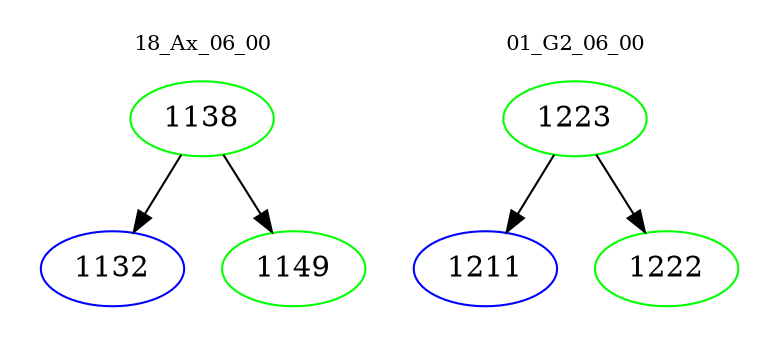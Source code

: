 digraph{
subgraph cluster_0 {
color = white
label = "18_Ax_06_00";
fontsize=10;
T0_1138 [label="1138", color="green"]
T0_1138 -> T0_1132 [color="black"]
T0_1132 [label="1132", color="blue"]
T0_1138 -> T0_1149 [color="black"]
T0_1149 [label="1149", color="green"]
}
subgraph cluster_1 {
color = white
label = "01_G2_06_00";
fontsize=10;
T1_1223 [label="1223", color="green"]
T1_1223 -> T1_1211 [color="black"]
T1_1211 [label="1211", color="blue"]
T1_1223 -> T1_1222 [color="black"]
T1_1222 [label="1222", color="green"]
}
}
